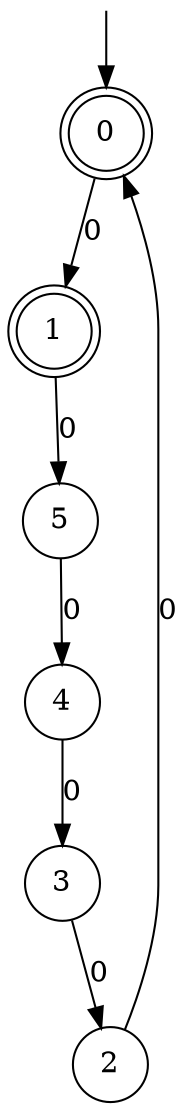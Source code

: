 digraph g {

	s0 [shape="doublecircle" label="0"];
	s1 [shape="doublecircle" label="1"];
	s2 [shape="circle" label="2"];
	s3 [shape="circle" label="3"];
	s4 [shape="circle" label="4"];
	s5 [shape="circle" label="5"];
	s0 -> s1 [label="0"];
	s1 -> s5 [label="0"];
	s2 -> s0 [label="0"];
	s3 -> s2 [label="0"];
	s4 -> s3 [label="0"];
	s5 -> s4 [label="0"];

__start0 [label="" shape="none" width="0" height="0"];
__start0 -> s0;

}
